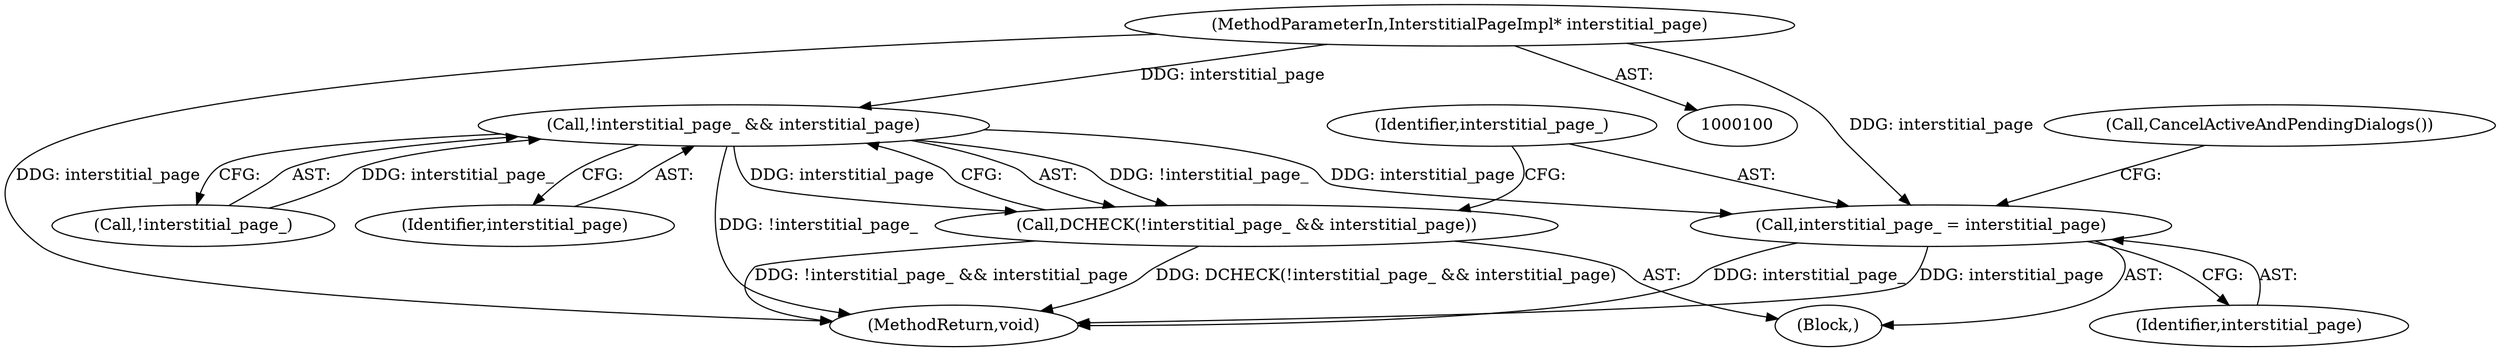 digraph "0_Chrome_adca986a53b31b6da4cb22f8e755f6856daea89a_4@pointer" {
"1000101" [label="(MethodParameterIn,InterstitialPageImpl* interstitial_page)"];
"1000104" [label="(Call,!interstitial_page_ && interstitial_page)"];
"1000103" [label="(Call,DCHECK(!interstitial_page_ && interstitial_page))"];
"1000108" [label="(Call,interstitial_page_ = interstitial_page)"];
"1000107" [label="(Identifier,interstitial_page)"];
"1000134" [label="(MethodReturn,void)"];
"1000101" [label="(MethodParameterIn,InterstitialPageImpl* interstitial_page)"];
"1000104" [label="(Call,!interstitial_page_ && interstitial_page)"];
"1000105" [label="(Call,!interstitial_page_)"];
"1000110" [label="(Identifier,interstitial_page)"];
"1000103" [label="(Call,DCHECK(!interstitial_page_ && interstitial_page))"];
"1000108" [label="(Call,interstitial_page_ = interstitial_page)"];
"1000102" [label="(Block,)"];
"1000109" [label="(Identifier,interstitial_page_)"];
"1000111" [label="(Call,CancelActiveAndPendingDialogs())"];
"1000101" -> "1000100"  [label="AST: "];
"1000101" -> "1000134"  [label="DDG: interstitial_page"];
"1000101" -> "1000104"  [label="DDG: interstitial_page"];
"1000101" -> "1000108"  [label="DDG: interstitial_page"];
"1000104" -> "1000103"  [label="AST: "];
"1000104" -> "1000105"  [label="CFG: "];
"1000104" -> "1000107"  [label="CFG: "];
"1000105" -> "1000104"  [label="AST: "];
"1000107" -> "1000104"  [label="AST: "];
"1000103" -> "1000104"  [label="CFG: "];
"1000104" -> "1000134"  [label="DDG: !interstitial_page_"];
"1000104" -> "1000103"  [label="DDG: !interstitial_page_"];
"1000104" -> "1000103"  [label="DDG: interstitial_page"];
"1000105" -> "1000104"  [label="DDG: interstitial_page_"];
"1000104" -> "1000108"  [label="DDG: interstitial_page"];
"1000103" -> "1000102"  [label="AST: "];
"1000109" -> "1000103"  [label="CFG: "];
"1000103" -> "1000134"  [label="DDG: !interstitial_page_ && interstitial_page"];
"1000103" -> "1000134"  [label="DDG: DCHECK(!interstitial_page_ && interstitial_page)"];
"1000108" -> "1000102"  [label="AST: "];
"1000108" -> "1000110"  [label="CFG: "];
"1000109" -> "1000108"  [label="AST: "];
"1000110" -> "1000108"  [label="AST: "];
"1000111" -> "1000108"  [label="CFG: "];
"1000108" -> "1000134"  [label="DDG: interstitial_page_"];
"1000108" -> "1000134"  [label="DDG: interstitial_page"];
}
